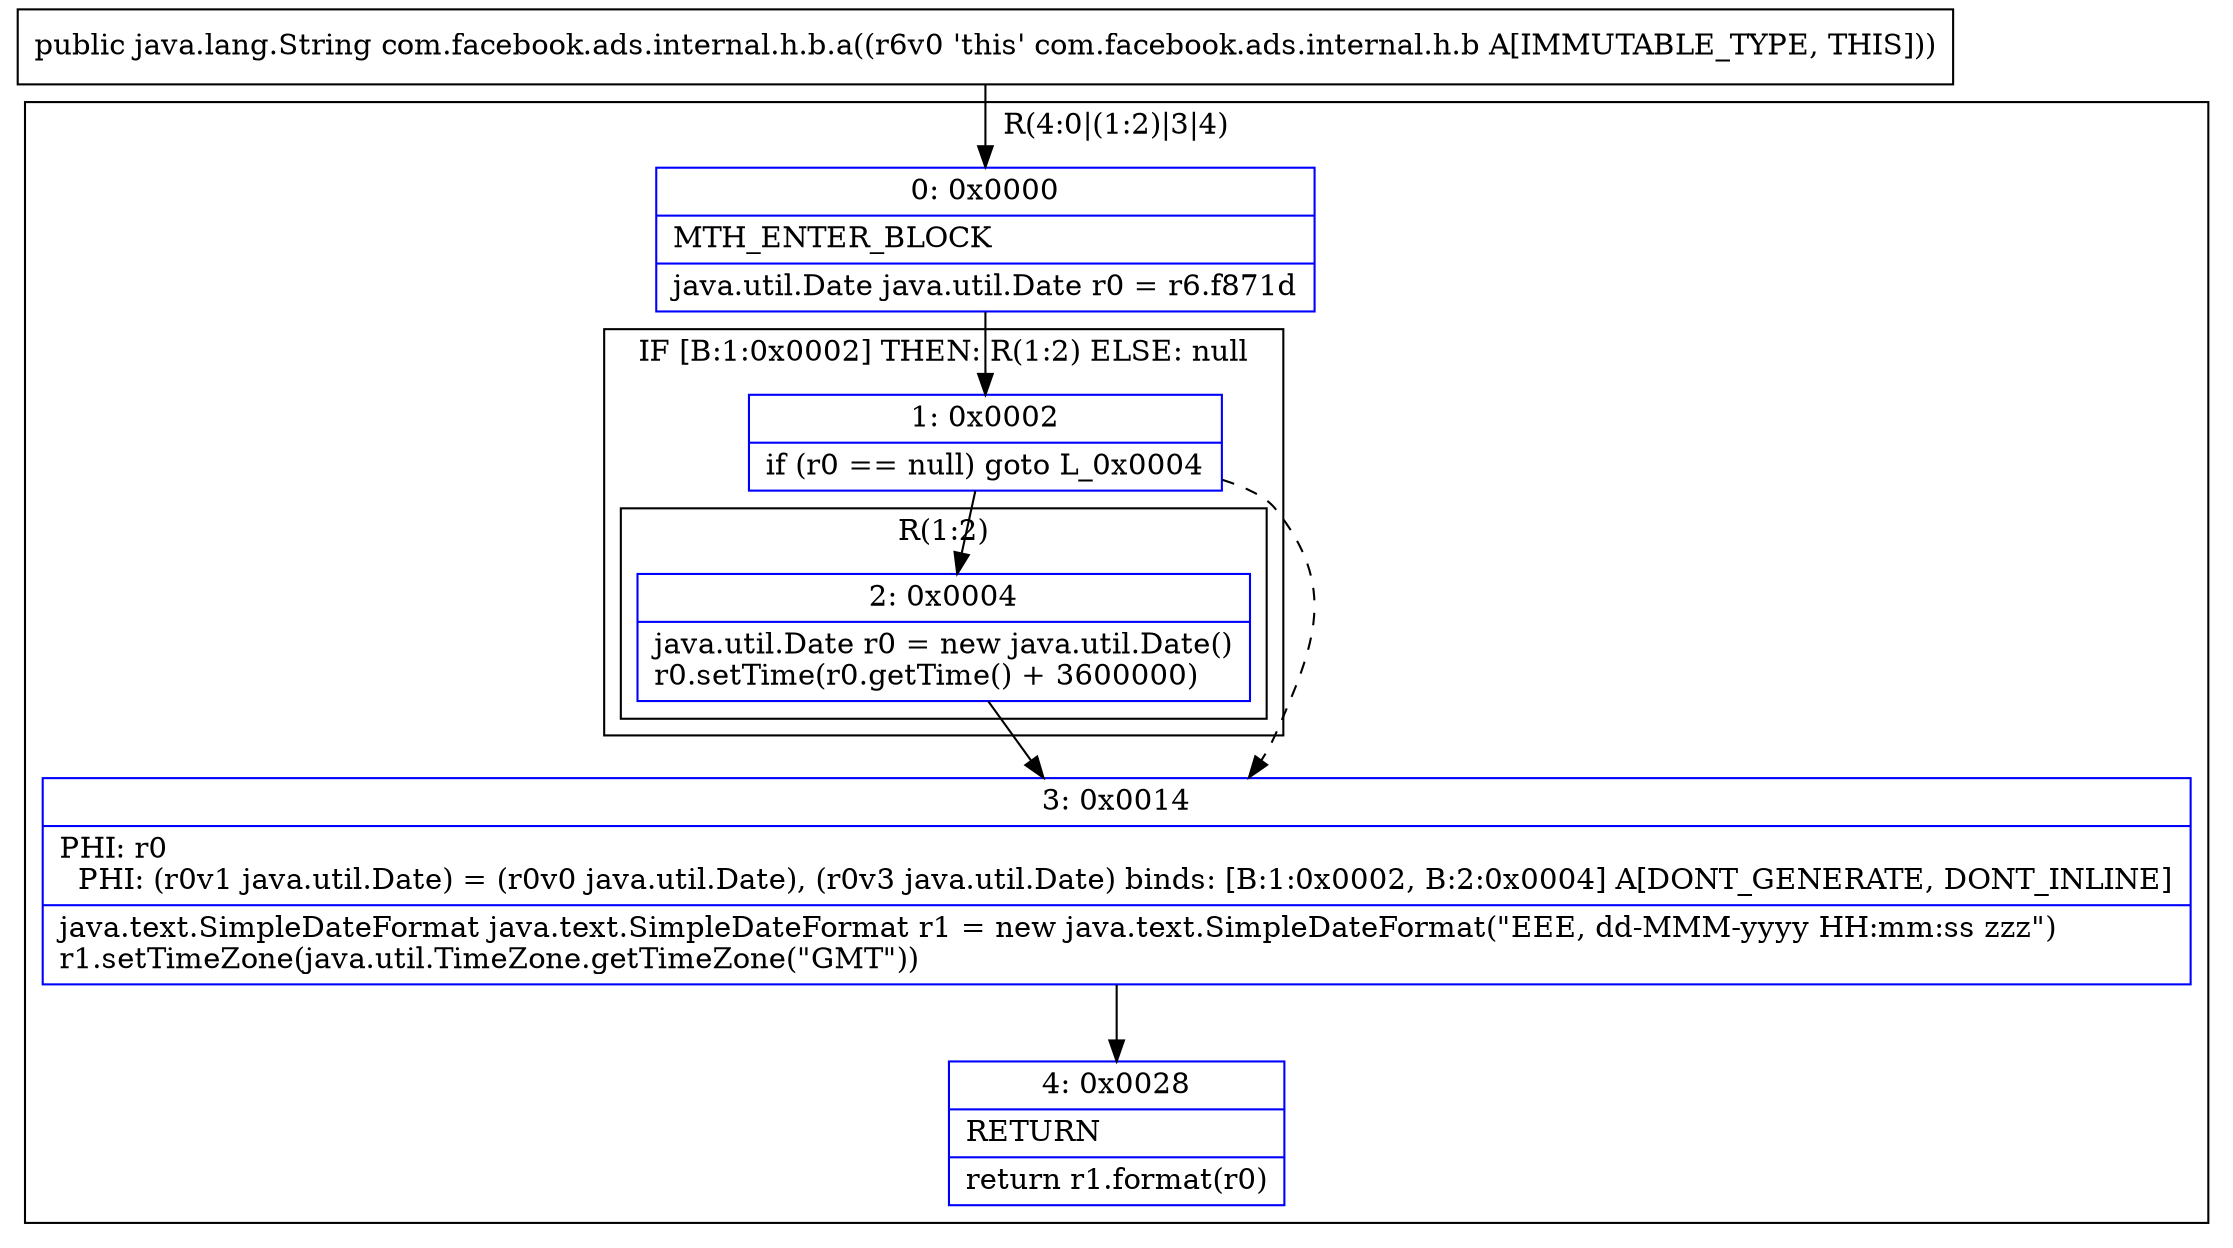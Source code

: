 digraph "CFG forcom.facebook.ads.internal.h.b.a()Ljava\/lang\/String;" {
subgraph cluster_Region_1749080463 {
label = "R(4:0|(1:2)|3|4)";
node [shape=record,color=blue];
Node_0 [shape=record,label="{0\:\ 0x0000|MTH_ENTER_BLOCK\l|java.util.Date java.util.Date r0 = r6.f871d\l}"];
subgraph cluster_IfRegion_618926421 {
label = "IF [B:1:0x0002] THEN: R(1:2) ELSE: null";
node [shape=record,color=blue];
Node_1 [shape=record,label="{1\:\ 0x0002|if (r0 == null) goto L_0x0004\l}"];
subgraph cluster_Region_404741256 {
label = "R(1:2)";
node [shape=record,color=blue];
Node_2 [shape=record,label="{2\:\ 0x0004|java.util.Date r0 = new java.util.Date()\lr0.setTime(r0.getTime() + 3600000)\l}"];
}
}
Node_3 [shape=record,label="{3\:\ 0x0014|PHI: r0 \l  PHI: (r0v1 java.util.Date) = (r0v0 java.util.Date), (r0v3 java.util.Date) binds: [B:1:0x0002, B:2:0x0004] A[DONT_GENERATE, DONT_INLINE]\l|java.text.SimpleDateFormat java.text.SimpleDateFormat r1 = new java.text.SimpleDateFormat(\"EEE, dd\-MMM\-yyyy HH:mm:ss zzz\")\lr1.setTimeZone(java.util.TimeZone.getTimeZone(\"GMT\"))\l}"];
Node_4 [shape=record,label="{4\:\ 0x0028|RETURN\l|return r1.format(r0)\l}"];
}
MethodNode[shape=record,label="{public java.lang.String com.facebook.ads.internal.h.b.a((r6v0 'this' com.facebook.ads.internal.h.b A[IMMUTABLE_TYPE, THIS])) }"];
MethodNode -> Node_0;
Node_0 -> Node_1;
Node_1 -> Node_2;
Node_1 -> Node_3[style=dashed];
Node_2 -> Node_3;
Node_3 -> Node_4;
}

